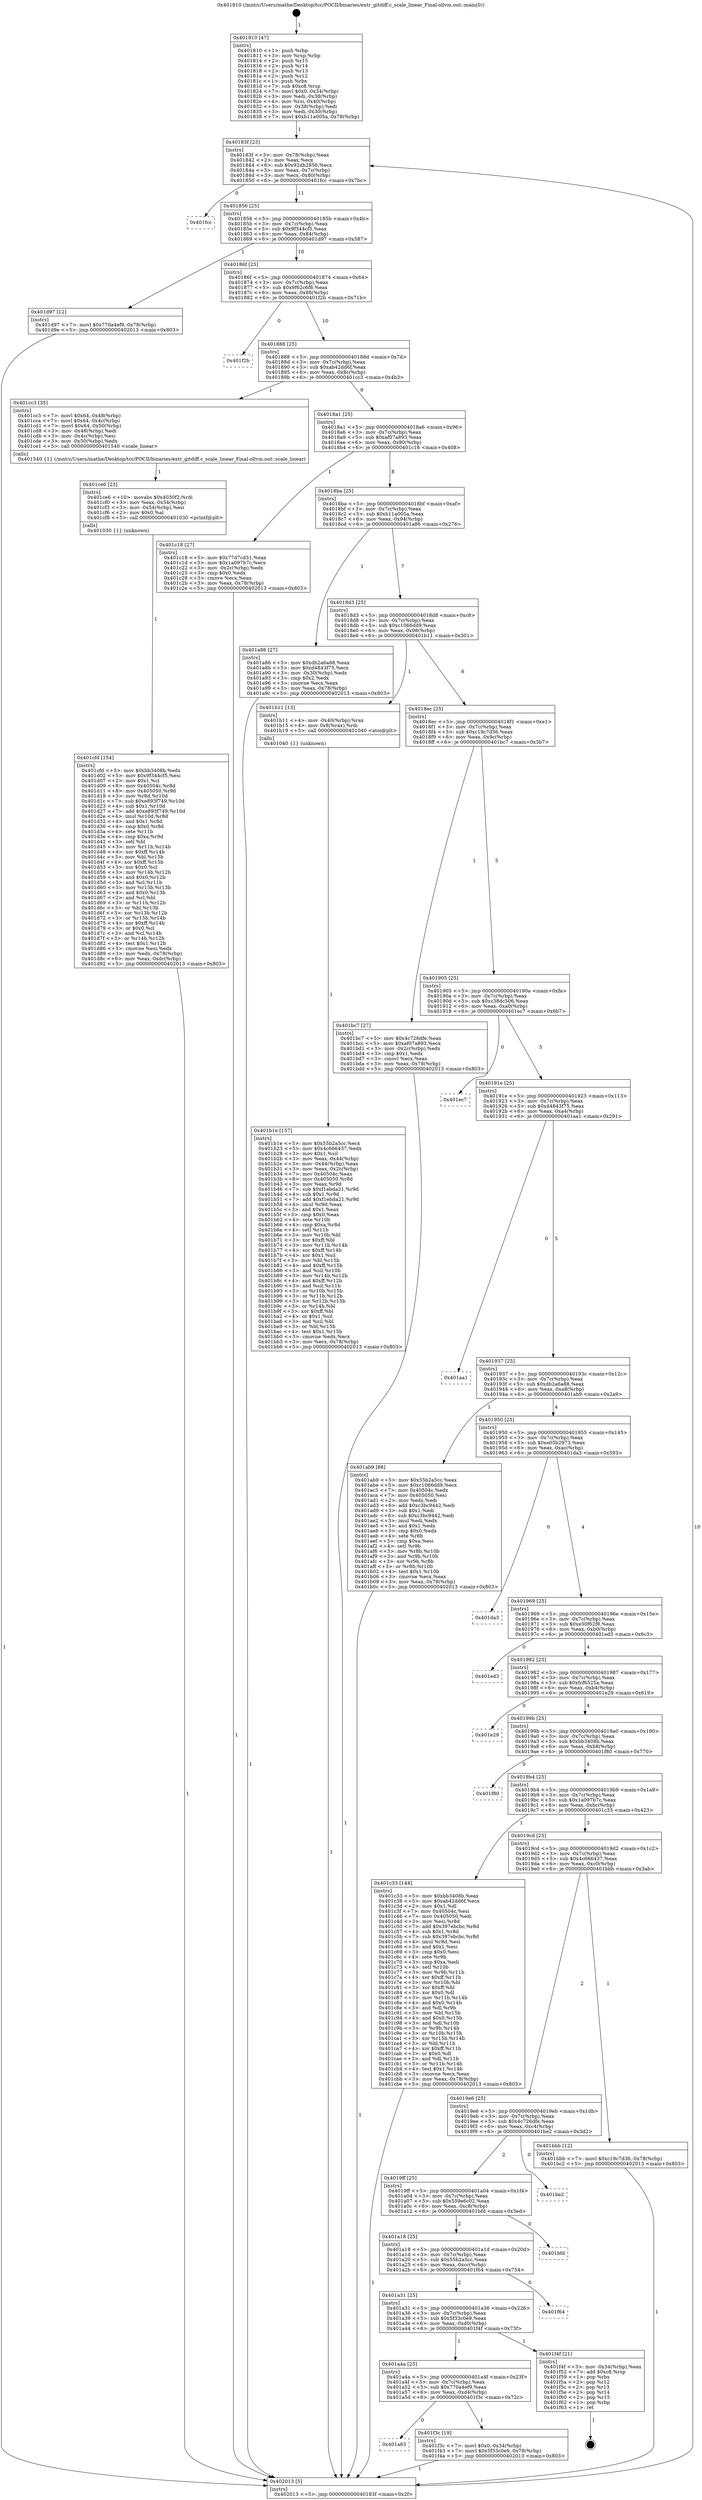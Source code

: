 digraph "0x401810" {
  label = "0x401810 (/mnt/c/Users/mathe/Desktop/tcc/POCII/binaries/extr_gitdiff.c_scale_linear_Final-ollvm.out::main(0))"
  labelloc = "t"
  node[shape=record]

  Entry [label="",width=0.3,height=0.3,shape=circle,fillcolor=black,style=filled]
  "0x40183f" [label="{
     0x40183f [23]\l
     | [instrs]\l
     &nbsp;&nbsp;0x40183f \<+3\>: mov -0x78(%rbp),%eax\l
     &nbsp;&nbsp;0x401842 \<+2\>: mov %eax,%ecx\l
     &nbsp;&nbsp;0x401844 \<+6\>: sub $0x92db2856,%ecx\l
     &nbsp;&nbsp;0x40184a \<+3\>: mov %eax,-0x7c(%rbp)\l
     &nbsp;&nbsp;0x40184d \<+3\>: mov %ecx,-0x80(%rbp)\l
     &nbsp;&nbsp;0x401850 \<+6\>: je 0000000000401fcc \<main+0x7bc\>\l
  }"]
  "0x401fcc" [label="{
     0x401fcc\l
  }", style=dashed]
  "0x401856" [label="{
     0x401856 [25]\l
     | [instrs]\l
     &nbsp;&nbsp;0x401856 \<+5\>: jmp 000000000040185b \<main+0x4b\>\l
     &nbsp;&nbsp;0x40185b \<+3\>: mov -0x7c(%rbp),%eax\l
     &nbsp;&nbsp;0x40185e \<+5\>: sub $0x9f344cf5,%eax\l
     &nbsp;&nbsp;0x401863 \<+6\>: mov %eax,-0x84(%rbp)\l
     &nbsp;&nbsp;0x401869 \<+6\>: je 0000000000401d97 \<main+0x587\>\l
  }"]
  Exit [label="",width=0.3,height=0.3,shape=circle,fillcolor=black,style=filled,peripheries=2]
  "0x401d97" [label="{
     0x401d97 [12]\l
     | [instrs]\l
     &nbsp;&nbsp;0x401d97 \<+7\>: movl $0x770a4ef9,-0x78(%rbp)\l
     &nbsp;&nbsp;0x401d9e \<+5\>: jmp 0000000000402013 \<main+0x803\>\l
  }"]
  "0x40186f" [label="{
     0x40186f [25]\l
     | [instrs]\l
     &nbsp;&nbsp;0x40186f \<+5\>: jmp 0000000000401874 \<main+0x64\>\l
     &nbsp;&nbsp;0x401874 \<+3\>: mov -0x7c(%rbp),%eax\l
     &nbsp;&nbsp;0x401877 \<+5\>: sub $0x9f62c6f8,%eax\l
     &nbsp;&nbsp;0x40187c \<+6\>: mov %eax,-0x88(%rbp)\l
     &nbsp;&nbsp;0x401882 \<+6\>: je 0000000000401f2b \<main+0x71b\>\l
  }"]
  "0x401a63" [label="{
     0x401a63\l
  }", style=dashed]
  "0x401f2b" [label="{
     0x401f2b\l
  }", style=dashed]
  "0x401888" [label="{
     0x401888 [25]\l
     | [instrs]\l
     &nbsp;&nbsp;0x401888 \<+5\>: jmp 000000000040188d \<main+0x7d\>\l
     &nbsp;&nbsp;0x40188d \<+3\>: mov -0x7c(%rbp),%eax\l
     &nbsp;&nbsp;0x401890 \<+5\>: sub $0xab42dd6f,%eax\l
     &nbsp;&nbsp;0x401895 \<+6\>: mov %eax,-0x8c(%rbp)\l
     &nbsp;&nbsp;0x40189b \<+6\>: je 0000000000401cc3 \<main+0x4b3\>\l
  }"]
  "0x401f3c" [label="{
     0x401f3c [19]\l
     | [instrs]\l
     &nbsp;&nbsp;0x401f3c \<+7\>: movl $0x0,-0x34(%rbp)\l
     &nbsp;&nbsp;0x401f43 \<+7\>: movl $0x5f33c0e9,-0x78(%rbp)\l
     &nbsp;&nbsp;0x401f4a \<+5\>: jmp 0000000000402013 \<main+0x803\>\l
  }"]
  "0x401cc3" [label="{
     0x401cc3 [35]\l
     | [instrs]\l
     &nbsp;&nbsp;0x401cc3 \<+7\>: movl $0x64,-0x48(%rbp)\l
     &nbsp;&nbsp;0x401cca \<+7\>: movl $0x64,-0x4c(%rbp)\l
     &nbsp;&nbsp;0x401cd1 \<+7\>: movl $0x64,-0x50(%rbp)\l
     &nbsp;&nbsp;0x401cd8 \<+3\>: mov -0x48(%rbp),%edi\l
     &nbsp;&nbsp;0x401cdb \<+3\>: mov -0x4c(%rbp),%esi\l
     &nbsp;&nbsp;0x401cde \<+3\>: mov -0x50(%rbp),%edx\l
     &nbsp;&nbsp;0x401ce1 \<+5\>: call 0000000000401540 \<scale_linear\>\l
     | [calls]\l
     &nbsp;&nbsp;0x401540 \{1\} (/mnt/c/Users/mathe/Desktop/tcc/POCII/binaries/extr_gitdiff.c_scale_linear_Final-ollvm.out::scale_linear)\l
  }"]
  "0x4018a1" [label="{
     0x4018a1 [25]\l
     | [instrs]\l
     &nbsp;&nbsp;0x4018a1 \<+5\>: jmp 00000000004018a6 \<main+0x96\>\l
     &nbsp;&nbsp;0x4018a6 \<+3\>: mov -0x7c(%rbp),%eax\l
     &nbsp;&nbsp;0x4018a9 \<+5\>: sub $0xaf07a893,%eax\l
     &nbsp;&nbsp;0x4018ae \<+6\>: mov %eax,-0x90(%rbp)\l
     &nbsp;&nbsp;0x4018b4 \<+6\>: je 0000000000401c18 \<main+0x408\>\l
  }"]
  "0x401a4a" [label="{
     0x401a4a [25]\l
     | [instrs]\l
     &nbsp;&nbsp;0x401a4a \<+5\>: jmp 0000000000401a4f \<main+0x23f\>\l
     &nbsp;&nbsp;0x401a4f \<+3\>: mov -0x7c(%rbp),%eax\l
     &nbsp;&nbsp;0x401a52 \<+5\>: sub $0x770a4ef9,%eax\l
     &nbsp;&nbsp;0x401a57 \<+6\>: mov %eax,-0xd4(%rbp)\l
     &nbsp;&nbsp;0x401a5d \<+6\>: je 0000000000401f3c \<main+0x72c\>\l
  }"]
  "0x401c18" [label="{
     0x401c18 [27]\l
     | [instrs]\l
     &nbsp;&nbsp;0x401c18 \<+5\>: mov $0x77d7cd31,%eax\l
     &nbsp;&nbsp;0x401c1d \<+5\>: mov $0x1a097b7c,%ecx\l
     &nbsp;&nbsp;0x401c22 \<+3\>: mov -0x2c(%rbp),%edx\l
     &nbsp;&nbsp;0x401c25 \<+3\>: cmp $0x0,%edx\l
     &nbsp;&nbsp;0x401c28 \<+3\>: cmove %ecx,%eax\l
     &nbsp;&nbsp;0x401c2b \<+3\>: mov %eax,-0x78(%rbp)\l
     &nbsp;&nbsp;0x401c2e \<+5\>: jmp 0000000000402013 \<main+0x803\>\l
  }"]
  "0x4018ba" [label="{
     0x4018ba [25]\l
     | [instrs]\l
     &nbsp;&nbsp;0x4018ba \<+5\>: jmp 00000000004018bf \<main+0xaf\>\l
     &nbsp;&nbsp;0x4018bf \<+3\>: mov -0x7c(%rbp),%eax\l
     &nbsp;&nbsp;0x4018c2 \<+5\>: sub $0xb11a005a,%eax\l
     &nbsp;&nbsp;0x4018c7 \<+6\>: mov %eax,-0x94(%rbp)\l
     &nbsp;&nbsp;0x4018cd \<+6\>: je 0000000000401a86 \<main+0x276\>\l
  }"]
  "0x401f4f" [label="{
     0x401f4f [21]\l
     | [instrs]\l
     &nbsp;&nbsp;0x401f4f \<+3\>: mov -0x34(%rbp),%eax\l
     &nbsp;&nbsp;0x401f52 \<+7\>: add $0xc8,%rsp\l
     &nbsp;&nbsp;0x401f59 \<+1\>: pop %rbx\l
     &nbsp;&nbsp;0x401f5a \<+2\>: pop %r12\l
     &nbsp;&nbsp;0x401f5c \<+2\>: pop %r13\l
     &nbsp;&nbsp;0x401f5e \<+2\>: pop %r14\l
     &nbsp;&nbsp;0x401f60 \<+2\>: pop %r15\l
     &nbsp;&nbsp;0x401f62 \<+1\>: pop %rbp\l
     &nbsp;&nbsp;0x401f63 \<+1\>: ret\l
  }"]
  "0x401a86" [label="{
     0x401a86 [27]\l
     | [instrs]\l
     &nbsp;&nbsp;0x401a86 \<+5\>: mov $0xdb2a6a88,%eax\l
     &nbsp;&nbsp;0x401a8b \<+5\>: mov $0xd4843f75,%ecx\l
     &nbsp;&nbsp;0x401a90 \<+3\>: mov -0x30(%rbp),%edx\l
     &nbsp;&nbsp;0x401a93 \<+3\>: cmp $0x2,%edx\l
     &nbsp;&nbsp;0x401a96 \<+3\>: cmovne %ecx,%eax\l
     &nbsp;&nbsp;0x401a99 \<+3\>: mov %eax,-0x78(%rbp)\l
     &nbsp;&nbsp;0x401a9c \<+5\>: jmp 0000000000402013 \<main+0x803\>\l
  }"]
  "0x4018d3" [label="{
     0x4018d3 [25]\l
     | [instrs]\l
     &nbsp;&nbsp;0x4018d3 \<+5\>: jmp 00000000004018d8 \<main+0xc8\>\l
     &nbsp;&nbsp;0x4018d8 \<+3\>: mov -0x7c(%rbp),%eax\l
     &nbsp;&nbsp;0x4018db \<+5\>: sub $0xc1066dd9,%eax\l
     &nbsp;&nbsp;0x4018e0 \<+6\>: mov %eax,-0x98(%rbp)\l
     &nbsp;&nbsp;0x4018e6 \<+6\>: je 0000000000401b11 \<main+0x301\>\l
  }"]
  "0x402013" [label="{
     0x402013 [5]\l
     | [instrs]\l
     &nbsp;&nbsp;0x402013 \<+5\>: jmp 000000000040183f \<main+0x2f\>\l
  }"]
  "0x401810" [label="{
     0x401810 [47]\l
     | [instrs]\l
     &nbsp;&nbsp;0x401810 \<+1\>: push %rbp\l
     &nbsp;&nbsp;0x401811 \<+3\>: mov %rsp,%rbp\l
     &nbsp;&nbsp;0x401814 \<+2\>: push %r15\l
     &nbsp;&nbsp;0x401816 \<+2\>: push %r14\l
     &nbsp;&nbsp;0x401818 \<+2\>: push %r13\l
     &nbsp;&nbsp;0x40181a \<+2\>: push %r12\l
     &nbsp;&nbsp;0x40181c \<+1\>: push %rbx\l
     &nbsp;&nbsp;0x40181d \<+7\>: sub $0xc8,%rsp\l
     &nbsp;&nbsp;0x401824 \<+7\>: movl $0x0,-0x34(%rbp)\l
     &nbsp;&nbsp;0x40182b \<+3\>: mov %edi,-0x38(%rbp)\l
     &nbsp;&nbsp;0x40182e \<+4\>: mov %rsi,-0x40(%rbp)\l
     &nbsp;&nbsp;0x401832 \<+3\>: mov -0x38(%rbp),%edi\l
     &nbsp;&nbsp;0x401835 \<+3\>: mov %edi,-0x30(%rbp)\l
     &nbsp;&nbsp;0x401838 \<+7\>: movl $0xb11a005a,-0x78(%rbp)\l
  }"]
  "0x401a31" [label="{
     0x401a31 [25]\l
     | [instrs]\l
     &nbsp;&nbsp;0x401a31 \<+5\>: jmp 0000000000401a36 \<main+0x226\>\l
     &nbsp;&nbsp;0x401a36 \<+3\>: mov -0x7c(%rbp),%eax\l
     &nbsp;&nbsp;0x401a39 \<+5\>: sub $0x5f33c0e9,%eax\l
     &nbsp;&nbsp;0x401a3e \<+6\>: mov %eax,-0xd0(%rbp)\l
     &nbsp;&nbsp;0x401a44 \<+6\>: je 0000000000401f4f \<main+0x73f\>\l
  }"]
  "0x401b11" [label="{
     0x401b11 [13]\l
     | [instrs]\l
     &nbsp;&nbsp;0x401b11 \<+4\>: mov -0x40(%rbp),%rax\l
     &nbsp;&nbsp;0x401b15 \<+4\>: mov 0x8(%rax),%rdi\l
     &nbsp;&nbsp;0x401b19 \<+5\>: call 0000000000401040 \<atoi@plt\>\l
     | [calls]\l
     &nbsp;&nbsp;0x401040 \{1\} (unknown)\l
  }"]
  "0x4018ec" [label="{
     0x4018ec [25]\l
     | [instrs]\l
     &nbsp;&nbsp;0x4018ec \<+5\>: jmp 00000000004018f1 \<main+0xe1\>\l
     &nbsp;&nbsp;0x4018f1 \<+3\>: mov -0x7c(%rbp),%eax\l
     &nbsp;&nbsp;0x4018f4 \<+5\>: sub $0xc19c7d36,%eax\l
     &nbsp;&nbsp;0x4018f9 \<+6\>: mov %eax,-0x9c(%rbp)\l
     &nbsp;&nbsp;0x4018ff \<+6\>: je 0000000000401bc7 \<main+0x3b7\>\l
  }"]
  "0x401f64" [label="{
     0x401f64\l
  }", style=dashed]
  "0x401bc7" [label="{
     0x401bc7 [27]\l
     | [instrs]\l
     &nbsp;&nbsp;0x401bc7 \<+5\>: mov $0x4c726dfe,%eax\l
     &nbsp;&nbsp;0x401bcc \<+5\>: mov $0xaf07a893,%ecx\l
     &nbsp;&nbsp;0x401bd1 \<+3\>: mov -0x2c(%rbp),%edx\l
     &nbsp;&nbsp;0x401bd4 \<+3\>: cmp $0x1,%edx\l
     &nbsp;&nbsp;0x401bd7 \<+3\>: cmovl %ecx,%eax\l
     &nbsp;&nbsp;0x401bda \<+3\>: mov %eax,-0x78(%rbp)\l
     &nbsp;&nbsp;0x401bdd \<+5\>: jmp 0000000000402013 \<main+0x803\>\l
  }"]
  "0x401905" [label="{
     0x401905 [25]\l
     | [instrs]\l
     &nbsp;&nbsp;0x401905 \<+5\>: jmp 000000000040190a \<main+0xfa\>\l
     &nbsp;&nbsp;0x40190a \<+3\>: mov -0x7c(%rbp),%eax\l
     &nbsp;&nbsp;0x40190d \<+5\>: sub $0xc38dc506,%eax\l
     &nbsp;&nbsp;0x401912 \<+6\>: mov %eax,-0xa0(%rbp)\l
     &nbsp;&nbsp;0x401918 \<+6\>: je 0000000000401ec7 \<main+0x6b7\>\l
  }"]
  "0x401a18" [label="{
     0x401a18 [25]\l
     | [instrs]\l
     &nbsp;&nbsp;0x401a18 \<+5\>: jmp 0000000000401a1d \<main+0x20d\>\l
     &nbsp;&nbsp;0x401a1d \<+3\>: mov -0x7c(%rbp),%eax\l
     &nbsp;&nbsp;0x401a20 \<+5\>: sub $0x55b2a5cc,%eax\l
     &nbsp;&nbsp;0x401a25 \<+6\>: mov %eax,-0xcc(%rbp)\l
     &nbsp;&nbsp;0x401a2b \<+6\>: je 0000000000401f64 \<main+0x754\>\l
  }"]
  "0x401ec7" [label="{
     0x401ec7\l
  }", style=dashed]
  "0x40191e" [label="{
     0x40191e [25]\l
     | [instrs]\l
     &nbsp;&nbsp;0x40191e \<+5\>: jmp 0000000000401923 \<main+0x113\>\l
     &nbsp;&nbsp;0x401923 \<+3\>: mov -0x7c(%rbp),%eax\l
     &nbsp;&nbsp;0x401926 \<+5\>: sub $0xd4843f75,%eax\l
     &nbsp;&nbsp;0x40192b \<+6\>: mov %eax,-0xa4(%rbp)\l
     &nbsp;&nbsp;0x401931 \<+6\>: je 0000000000401aa1 \<main+0x291\>\l
  }"]
  "0x401bfd" [label="{
     0x401bfd\l
  }", style=dashed]
  "0x401aa1" [label="{
     0x401aa1\l
  }", style=dashed]
  "0x401937" [label="{
     0x401937 [25]\l
     | [instrs]\l
     &nbsp;&nbsp;0x401937 \<+5\>: jmp 000000000040193c \<main+0x12c\>\l
     &nbsp;&nbsp;0x40193c \<+3\>: mov -0x7c(%rbp),%eax\l
     &nbsp;&nbsp;0x40193f \<+5\>: sub $0xdb2a6a88,%eax\l
     &nbsp;&nbsp;0x401944 \<+6\>: mov %eax,-0xa8(%rbp)\l
     &nbsp;&nbsp;0x40194a \<+6\>: je 0000000000401ab9 \<main+0x2a9\>\l
  }"]
  "0x4019ff" [label="{
     0x4019ff [25]\l
     | [instrs]\l
     &nbsp;&nbsp;0x4019ff \<+5\>: jmp 0000000000401a04 \<main+0x1f4\>\l
     &nbsp;&nbsp;0x401a04 \<+3\>: mov -0x7c(%rbp),%eax\l
     &nbsp;&nbsp;0x401a07 \<+5\>: sub $0x559e6c02,%eax\l
     &nbsp;&nbsp;0x401a0c \<+6\>: mov %eax,-0xc8(%rbp)\l
     &nbsp;&nbsp;0x401a12 \<+6\>: je 0000000000401bfd \<main+0x3ed\>\l
  }"]
  "0x401ab9" [label="{
     0x401ab9 [88]\l
     | [instrs]\l
     &nbsp;&nbsp;0x401ab9 \<+5\>: mov $0x55b2a5cc,%eax\l
     &nbsp;&nbsp;0x401abe \<+5\>: mov $0xc1066dd9,%ecx\l
     &nbsp;&nbsp;0x401ac3 \<+7\>: mov 0x40504c,%edx\l
     &nbsp;&nbsp;0x401aca \<+7\>: mov 0x405050,%esi\l
     &nbsp;&nbsp;0x401ad1 \<+2\>: mov %edx,%edi\l
     &nbsp;&nbsp;0x401ad3 \<+6\>: add $0xc3bc9442,%edi\l
     &nbsp;&nbsp;0x401ad9 \<+3\>: sub $0x1,%edi\l
     &nbsp;&nbsp;0x401adc \<+6\>: sub $0xc3bc9442,%edi\l
     &nbsp;&nbsp;0x401ae2 \<+3\>: imul %edi,%edx\l
     &nbsp;&nbsp;0x401ae5 \<+3\>: and $0x1,%edx\l
     &nbsp;&nbsp;0x401ae8 \<+3\>: cmp $0x0,%edx\l
     &nbsp;&nbsp;0x401aeb \<+4\>: sete %r8b\l
     &nbsp;&nbsp;0x401aef \<+3\>: cmp $0xa,%esi\l
     &nbsp;&nbsp;0x401af2 \<+4\>: setl %r9b\l
     &nbsp;&nbsp;0x401af6 \<+3\>: mov %r8b,%r10b\l
     &nbsp;&nbsp;0x401af9 \<+3\>: and %r9b,%r10b\l
     &nbsp;&nbsp;0x401afc \<+3\>: xor %r9b,%r8b\l
     &nbsp;&nbsp;0x401aff \<+3\>: or %r8b,%r10b\l
     &nbsp;&nbsp;0x401b02 \<+4\>: test $0x1,%r10b\l
     &nbsp;&nbsp;0x401b06 \<+3\>: cmovne %ecx,%eax\l
     &nbsp;&nbsp;0x401b09 \<+3\>: mov %eax,-0x78(%rbp)\l
     &nbsp;&nbsp;0x401b0c \<+5\>: jmp 0000000000402013 \<main+0x803\>\l
  }"]
  "0x401950" [label="{
     0x401950 [25]\l
     | [instrs]\l
     &nbsp;&nbsp;0x401950 \<+5\>: jmp 0000000000401955 \<main+0x145\>\l
     &nbsp;&nbsp;0x401955 \<+3\>: mov -0x7c(%rbp),%eax\l
     &nbsp;&nbsp;0x401958 \<+5\>: sub $0xe05b2973,%eax\l
     &nbsp;&nbsp;0x40195d \<+6\>: mov %eax,-0xac(%rbp)\l
     &nbsp;&nbsp;0x401963 \<+6\>: je 0000000000401da3 \<main+0x593\>\l
  }"]
  "0x401b1e" [label="{
     0x401b1e [157]\l
     | [instrs]\l
     &nbsp;&nbsp;0x401b1e \<+5\>: mov $0x55b2a5cc,%ecx\l
     &nbsp;&nbsp;0x401b23 \<+5\>: mov $0x4c666437,%edx\l
     &nbsp;&nbsp;0x401b28 \<+3\>: mov $0x1,%sil\l
     &nbsp;&nbsp;0x401b2b \<+3\>: mov %eax,-0x44(%rbp)\l
     &nbsp;&nbsp;0x401b2e \<+3\>: mov -0x44(%rbp),%eax\l
     &nbsp;&nbsp;0x401b31 \<+3\>: mov %eax,-0x2c(%rbp)\l
     &nbsp;&nbsp;0x401b34 \<+7\>: mov 0x40504c,%eax\l
     &nbsp;&nbsp;0x401b3b \<+8\>: mov 0x405050,%r8d\l
     &nbsp;&nbsp;0x401b43 \<+3\>: mov %eax,%r9d\l
     &nbsp;&nbsp;0x401b46 \<+7\>: sub $0xf1ebda21,%r9d\l
     &nbsp;&nbsp;0x401b4d \<+4\>: sub $0x1,%r9d\l
     &nbsp;&nbsp;0x401b51 \<+7\>: add $0xf1ebda21,%r9d\l
     &nbsp;&nbsp;0x401b58 \<+4\>: imul %r9d,%eax\l
     &nbsp;&nbsp;0x401b5c \<+3\>: and $0x1,%eax\l
     &nbsp;&nbsp;0x401b5f \<+3\>: cmp $0x0,%eax\l
     &nbsp;&nbsp;0x401b62 \<+4\>: sete %r10b\l
     &nbsp;&nbsp;0x401b66 \<+4\>: cmp $0xa,%r8d\l
     &nbsp;&nbsp;0x401b6a \<+4\>: setl %r11b\l
     &nbsp;&nbsp;0x401b6e \<+3\>: mov %r10b,%bl\l
     &nbsp;&nbsp;0x401b71 \<+3\>: xor $0xff,%bl\l
     &nbsp;&nbsp;0x401b74 \<+3\>: mov %r11b,%r14b\l
     &nbsp;&nbsp;0x401b77 \<+4\>: xor $0xff,%r14b\l
     &nbsp;&nbsp;0x401b7b \<+4\>: xor $0x1,%sil\l
     &nbsp;&nbsp;0x401b7f \<+3\>: mov %bl,%r15b\l
     &nbsp;&nbsp;0x401b82 \<+4\>: and $0xff,%r15b\l
     &nbsp;&nbsp;0x401b86 \<+3\>: and %sil,%r10b\l
     &nbsp;&nbsp;0x401b89 \<+3\>: mov %r14b,%r12b\l
     &nbsp;&nbsp;0x401b8c \<+4\>: and $0xff,%r12b\l
     &nbsp;&nbsp;0x401b90 \<+3\>: and %sil,%r11b\l
     &nbsp;&nbsp;0x401b93 \<+3\>: or %r10b,%r15b\l
     &nbsp;&nbsp;0x401b96 \<+3\>: or %r11b,%r12b\l
     &nbsp;&nbsp;0x401b99 \<+3\>: xor %r12b,%r15b\l
     &nbsp;&nbsp;0x401b9c \<+3\>: or %r14b,%bl\l
     &nbsp;&nbsp;0x401b9f \<+3\>: xor $0xff,%bl\l
     &nbsp;&nbsp;0x401ba2 \<+4\>: or $0x1,%sil\l
     &nbsp;&nbsp;0x401ba6 \<+3\>: and %sil,%bl\l
     &nbsp;&nbsp;0x401ba9 \<+3\>: or %bl,%r15b\l
     &nbsp;&nbsp;0x401bac \<+4\>: test $0x1,%r15b\l
     &nbsp;&nbsp;0x401bb0 \<+3\>: cmovne %edx,%ecx\l
     &nbsp;&nbsp;0x401bb3 \<+3\>: mov %ecx,-0x78(%rbp)\l
     &nbsp;&nbsp;0x401bb6 \<+5\>: jmp 0000000000402013 \<main+0x803\>\l
  }"]
  "0x401be2" [label="{
     0x401be2\l
  }", style=dashed]
  "0x401da3" [label="{
     0x401da3\l
  }", style=dashed]
  "0x401969" [label="{
     0x401969 [25]\l
     | [instrs]\l
     &nbsp;&nbsp;0x401969 \<+5\>: jmp 000000000040196e \<main+0x15e\>\l
     &nbsp;&nbsp;0x40196e \<+3\>: mov -0x7c(%rbp),%eax\l
     &nbsp;&nbsp;0x401971 \<+5\>: sub $0xe50f62f8,%eax\l
     &nbsp;&nbsp;0x401976 \<+6\>: mov %eax,-0xb0(%rbp)\l
     &nbsp;&nbsp;0x40197c \<+6\>: je 0000000000401ed3 \<main+0x6c3\>\l
  }"]
  "0x401cfd" [label="{
     0x401cfd [154]\l
     | [instrs]\l
     &nbsp;&nbsp;0x401cfd \<+5\>: mov $0xbb3408b,%edx\l
     &nbsp;&nbsp;0x401d02 \<+5\>: mov $0x9f344cf5,%esi\l
     &nbsp;&nbsp;0x401d07 \<+2\>: mov $0x1,%cl\l
     &nbsp;&nbsp;0x401d09 \<+8\>: mov 0x40504c,%r8d\l
     &nbsp;&nbsp;0x401d11 \<+8\>: mov 0x405050,%r9d\l
     &nbsp;&nbsp;0x401d19 \<+3\>: mov %r8d,%r10d\l
     &nbsp;&nbsp;0x401d1c \<+7\>: sub $0xe893f749,%r10d\l
     &nbsp;&nbsp;0x401d23 \<+4\>: sub $0x1,%r10d\l
     &nbsp;&nbsp;0x401d27 \<+7\>: add $0xe893f749,%r10d\l
     &nbsp;&nbsp;0x401d2e \<+4\>: imul %r10d,%r8d\l
     &nbsp;&nbsp;0x401d32 \<+4\>: and $0x1,%r8d\l
     &nbsp;&nbsp;0x401d36 \<+4\>: cmp $0x0,%r8d\l
     &nbsp;&nbsp;0x401d3a \<+4\>: sete %r11b\l
     &nbsp;&nbsp;0x401d3e \<+4\>: cmp $0xa,%r9d\l
     &nbsp;&nbsp;0x401d42 \<+3\>: setl %bl\l
     &nbsp;&nbsp;0x401d45 \<+3\>: mov %r11b,%r14b\l
     &nbsp;&nbsp;0x401d48 \<+4\>: xor $0xff,%r14b\l
     &nbsp;&nbsp;0x401d4c \<+3\>: mov %bl,%r15b\l
     &nbsp;&nbsp;0x401d4f \<+4\>: xor $0xff,%r15b\l
     &nbsp;&nbsp;0x401d53 \<+3\>: xor $0x0,%cl\l
     &nbsp;&nbsp;0x401d56 \<+3\>: mov %r14b,%r12b\l
     &nbsp;&nbsp;0x401d59 \<+4\>: and $0x0,%r12b\l
     &nbsp;&nbsp;0x401d5d \<+3\>: and %cl,%r11b\l
     &nbsp;&nbsp;0x401d60 \<+3\>: mov %r15b,%r13b\l
     &nbsp;&nbsp;0x401d63 \<+4\>: and $0x0,%r13b\l
     &nbsp;&nbsp;0x401d67 \<+2\>: and %cl,%bl\l
     &nbsp;&nbsp;0x401d69 \<+3\>: or %r11b,%r12b\l
     &nbsp;&nbsp;0x401d6c \<+3\>: or %bl,%r13b\l
     &nbsp;&nbsp;0x401d6f \<+3\>: xor %r13b,%r12b\l
     &nbsp;&nbsp;0x401d72 \<+3\>: or %r15b,%r14b\l
     &nbsp;&nbsp;0x401d75 \<+4\>: xor $0xff,%r14b\l
     &nbsp;&nbsp;0x401d79 \<+3\>: or $0x0,%cl\l
     &nbsp;&nbsp;0x401d7c \<+3\>: and %cl,%r14b\l
     &nbsp;&nbsp;0x401d7f \<+3\>: or %r14b,%r12b\l
     &nbsp;&nbsp;0x401d82 \<+4\>: test $0x1,%r12b\l
     &nbsp;&nbsp;0x401d86 \<+3\>: cmovne %esi,%edx\l
     &nbsp;&nbsp;0x401d89 \<+3\>: mov %edx,-0x78(%rbp)\l
     &nbsp;&nbsp;0x401d8c \<+6\>: mov %eax,-0xdc(%rbp)\l
     &nbsp;&nbsp;0x401d92 \<+5\>: jmp 0000000000402013 \<main+0x803\>\l
  }"]
  "0x401ed3" [label="{
     0x401ed3\l
  }", style=dashed]
  "0x401982" [label="{
     0x401982 [25]\l
     | [instrs]\l
     &nbsp;&nbsp;0x401982 \<+5\>: jmp 0000000000401987 \<main+0x177\>\l
     &nbsp;&nbsp;0x401987 \<+3\>: mov -0x7c(%rbp),%eax\l
     &nbsp;&nbsp;0x40198a \<+5\>: sub $0xfcf6525a,%eax\l
     &nbsp;&nbsp;0x40198f \<+6\>: mov %eax,-0xb4(%rbp)\l
     &nbsp;&nbsp;0x401995 \<+6\>: je 0000000000401e29 \<main+0x619\>\l
  }"]
  "0x401ce6" [label="{
     0x401ce6 [23]\l
     | [instrs]\l
     &nbsp;&nbsp;0x401ce6 \<+10\>: movabs $0x4030f2,%rdi\l
     &nbsp;&nbsp;0x401cf0 \<+3\>: mov %eax,-0x54(%rbp)\l
     &nbsp;&nbsp;0x401cf3 \<+3\>: mov -0x54(%rbp),%esi\l
     &nbsp;&nbsp;0x401cf6 \<+2\>: mov $0x0,%al\l
     &nbsp;&nbsp;0x401cf8 \<+5\>: call 0000000000401030 \<printf@plt\>\l
     | [calls]\l
     &nbsp;&nbsp;0x401030 \{1\} (unknown)\l
  }"]
  "0x401e29" [label="{
     0x401e29\l
  }", style=dashed]
  "0x40199b" [label="{
     0x40199b [25]\l
     | [instrs]\l
     &nbsp;&nbsp;0x40199b \<+5\>: jmp 00000000004019a0 \<main+0x190\>\l
     &nbsp;&nbsp;0x4019a0 \<+3\>: mov -0x7c(%rbp),%eax\l
     &nbsp;&nbsp;0x4019a3 \<+5\>: sub $0xbb3408b,%eax\l
     &nbsp;&nbsp;0x4019a8 \<+6\>: mov %eax,-0xb8(%rbp)\l
     &nbsp;&nbsp;0x4019ae \<+6\>: je 0000000000401f80 \<main+0x770\>\l
  }"]
  "0x4019e6" [label="{
     0x4019e6 [25]\l
     | [instrs]\l
     &nbsp;&nbsp;0x4019e6 \<+5\>: jmp 00000000004019eb \<main+0x1db\>\l
     &nbsp;&nbsp;0x4019eb \<+3\>: mov -0x7c(%rbp),%eax\l
     &nbsp;&nbsp;0x4019ee \<+5\>: sub $0x4c726dfe,%eax\l
     &nbsp;&nbsp;0x4019f3 \<+6\>: mov %eax,-0xc4(%rbp)\l
     &nbsp;&nbsp;0x4019f9 \<+6\>: je 0000000000401be2 \<main+0x3d2\>\l
  }"]
  "0x401f80" [label="{
     0x401f80\l
  }", style=dashed]
  "0x4019b4" [label="{
     0x4019b4 [25]\l
     | [instrs]\l
     &nbsp;&nbsp;0x4019b4 \<+5\>: jmp 00000000004019b9 \<main+0x1a9\>\l
     &nbsp;&nbsp;0x4019b9 \<+3\>: mov -0x7c(%rbp),%eax\l
     &nbsp;&nbsp;0x4019bc \<+5\>: sub $0x1a097b7c,%eax\l
     &nbsp;&nbsp;0x4019c1 \<+6\>: mov %eax,-0xbc(%rbp)\l
     &nbsp;&nbsp;0x4019c7 \<+6\>: je 0000000000401c33 \<main+0x423\>\l
  }"]
  "0x401bbb" [label="{
     0x401bbb [12]\l
     | [instrs]\l
     &nbsp;&nbsp;0x401bbb \<+7\>: movl $0xc19c7d36,-0x78(%rbp)\l
     &nbsp;&nbsp;0x401bc2 \<+5\>: jmp 0000000000402013 \<main+0x803\>\l
  }"]
  "0x401c33" [label="{
     0x401c33 [144]\l
     | [instrs]\l
     &nbsp;&nbsp;0x401c33 \<+5\>: mov $0xbb3408b,%eax\l
     &nbsp;&nbsp;0x401c38 \<+5\>: mov $0xab42dd6f,%ecx\l
     &nbsp;&nbsp;0x401c3d \<+2\>: mov $0x1,%dl\l
     &nbsp;&nbsp;0x401c3f \<+7\>: mov 0x40504c,%esi\l
     &nbsp;&nbsp;0x401c46 \<+7\>: mov 0x405050,%edi\l
     &nbsp;&nbsp;0x401c4d \<+3\>: mov %esi,%r8d\l
     &nbsp;&nbsp;0x401c50 \<+7\>: add $0x397ebcbc,%r8d\l
     &nbsp;&nbsp;0x401c57 \<+4\>: sub $0x1,%r8d\l
     &nbsp;&nbsp;0x401c5b \<+7\>: sub $0x397ebcbc,%r8d\l
     &nbsp;&nbsp;0x401c62 \<+4\>: imul %r8d,%esi\l
     &nbsp;&nbsp;0x401c66 \<+3\>: and $0x1,%esi\l
     &nbsp;&nbsp;0x401c69 \<+3\>: cmp $0x0,%esi\l
     &nbsp;&nbsp;0x401c6c \<+4\>: sete %r9b\l
     &nbsp;&nbsp;0x401c70 \<+3\>: cmp $0xa,%edi\l
     &nbsp;&nbsp;0x401c73 \<+4\>: setl %r10b\l
     &nbsp;&nbsp;0x401c77 \<+3\>: mov %r9b,%r11b\l
     &nbsp;&nbsp;0x401c7a \<+4\>: xor $0xff,%r11b\l
     &nbsp;&nbsp;0x401c7e \<+3\>: mov %r10b,%bl\l
     &nbsp;&nbsp;0x401c81 \<+3\>: xor $0xff,%bl\l
     &nbsp;&nbsp;0x401c84 \<+3\>: xor $0x0,%dl\l
     &nbsp;&nbsp;0x401c87 \<+3\>: mov %r11b,%r14b\l
     &nbsp;&nbsp;0x401c8a \<+4\>: and $0x0,%r14b\l
     &nbsp;&nbsp;0x401c8e \<+3\>: and %dl,%r9b\l
     &nbsp;&nbsp;0x401c91 \<+3\>: mov %bl,%r15b\l
     &nbsp;&nbsp;0x401c94 \<+4\>: and $0x0,%r15b\l
     &nbsp;&nbsp;0x401c98 \<+3\>: and %dl,%r10b\l
     &nbsp;&nbsp;0x401c9b \<+3\>: or %r9b,%r14b\l
     &nbsp;&nbsp;0x401c9e \<+3\>: or %r10b,%r15b\l
     &nbsp;&nbsp;0x401ca1 \<+3\>: xor %r15b,%r14b\l
     &nbsp;&nbsp;0x401ca4 \<+3\>: or %bl,%r11b\l
     &nbsp;&nbsp;0x401ca7 \<+4\>: xor $0xff,%r11b\l
     &nbsp;&nbsp;0x401cab \<+3\>: or $0x0,%dl\l
     &nbsp;&nbsp;0x401cae \<+3\>: and %dl,%r11b\l
     &nbsp;&nbsp;0x401cb1 \<+3\>: or %r11b,%r14b\l
     &nbsp;&nbsp;0x401cb4 \<+4\>: test $0x1,%r14b\l
     &nbsp;&nbsp;0x401cb8 \<+3\>: cmovne %ecx,%eax\l
     &nbsp;&nbsp;0x401cbb \<+3\>: mov %eax,-0x78(%rbp)\l
     &nbsp;&nbsp;0x401cbe \<+5\>: jmp 0000000000402013 \<main+0x803\>\l
  }"]
  "0x4019cd" [label="{
     0x4019cd [25]\l
     | [instrs]\l
     &nbsp;&nbsp;0x4019cd \<+5\>: jmp 00000000004019d2 \<main+0x1c2\>\l
     &nbsp;&nbsp;0x4019d2 \<+3\>: mov -0x7c(%rbp),%eax\l
     &nbsp;&nbsp;0x4019d5 \<+5\>: sub $0x4c666437,%eax\l
     &nbsp;&nbsp;0x4019da \<+6\>: mov %eax,-0xc0(%rbp)\l
     &nbsp;&nbsp;0x4019e0 \<+6\>: je 0000000000401bbb \<main+0x3ab\>\l
  }"]
  Entry -> "0x401810" [label=" 1"]
  "0x40183f" -> "0x401fcc" [label=" 0"]
  "0x40183f" -> "0x401856" [label=" 11"]
  "0x401f4f" -> Exit [label=" 1"]
  "0x401856" -> "0x401d97" [label=" 1"]
  "0x401856" -> "0x40186f" [label=" 10"]
  "0x401f3c" -> "0x402013" [label=" 1"]
  "0x40186f" -> "0x401f2b" [label=" 0"]
  "0x40186f" -> "0x401888" [label=" 10"]
  "0x401a4a" -> "0x401a63" [label=" 0"]
  "0x401888" -> "0x401cc3" [label=" 1"]
  "0x401888" -> "0x4018a1" [label=" 9"]
  "0x401a4a" -> "0x401f3c" [label=" 1"]
  "0x4018a1" -> "0x401c18" [label=" 1"]
  "0x4018a1" -> "0x4018ba" [label=" 8"]
  "0x401a31" -> "0x401a4a" [label=" 1"]
  "0x4018ba" -> "0x401a86" [label=" 1"]
  "0x4018ba" -> "0x4018d3" [label=" 7"]
  "0x401a86" -> "0x402013" [label=" 1"]
  "0x401810" -> "0x40183f" [label=" 1"]
  "0x402013" -> "0x40183f" [label=" 10"]
  "0x401a31" -> "0x401f4f" [label=" 1"]
  "0x4018d3" -> "0x401b11" [label=" 1"]
  "0x4018d3" -> "0x4018ec" [label=" 6"]
  "0x401a18" -> "0x401a31" [label=" 2"]
  "0x4018ec" -> "0x401bc7" [label=" 1"]
  "0x4018ec" -> "0x401905" [label=" 5"]
  "0x401a18" -> "0x401f64" [label=" 0"]
  "0x401905" -> "0x401ec7" [label=" 0"]
  "0x401905" -> "0x40191e" [label=" 5"]
  "0x4019ff" -> "0x401a18" [label=" 2"]
  "0x40191e" -> "0x401aa1" [label=" 0"]
  "0x40191e" -> "0x401937" [label=" 5"]
  "0x4019ff" -> "0x401bfd" [label=" 0"]
  "0x401937" -> "0x401ab9" [label=" 1"]
  "0x401937" -> "0x401950" [label=" 4"]
  "0x401ab9" -> "0x402013" [label=" 1"]
  "0x401b11" -> "0x401b1e" [label=" 1"]
  "0x401b1e" -> "0x402013" [label=" 1"]
  "0x4019e6" -> "0x4019ff" [label=" 2"]
  "0x401950" -> "0x401da3" [label=" 0"]
  "0x401950" -> "0x401969" [label=" 4"]
  "0x4019e6" -> "0x401be2" [label=" 0"]
  "0x401969" -> "0x401ed3" [label=" 0"]
  "0x401969" -> "0x401982" [label=" 4"]
  "0x401d97" -> "0x402013" [label=" 1"]
  "0x401982" -> "0x401e29" [label=" 0"]
  "0x401982" -> "0x40199b" [label=" 4"]
  "0x401cfd" -> "0x402013" [label=" 1"]
  "0x40199b" -> "0x401f80" [label=" 0"]
  "0x40199b" -> "0x4019b4" [label=" 4"]
  "0x401ce6" -> "0x401cfd" [label=" 1"]
  "0x4019b4" -> "0x401c33" [label=" 1"]
  "0x4019b4" -> "0x4019cd" [label=" 3"]
  "0x401cc3" -> "0x401ce6" [label=" 1"]
  "0x4019cd" -> "0x401bbb" [label=" 1"]
  "0x4019cd" -> "0x4019e6" [label=" 2"]
  "0x401bbb" -> "0x402013" [label=" 1"]
  "0x401bc7" -> "0x402013" [label=" 1"]
  "0x401c18" -> "0x402013" [label=" 1"]
  "0x401c33" -> "0x402013" [label=" 1"]
}
